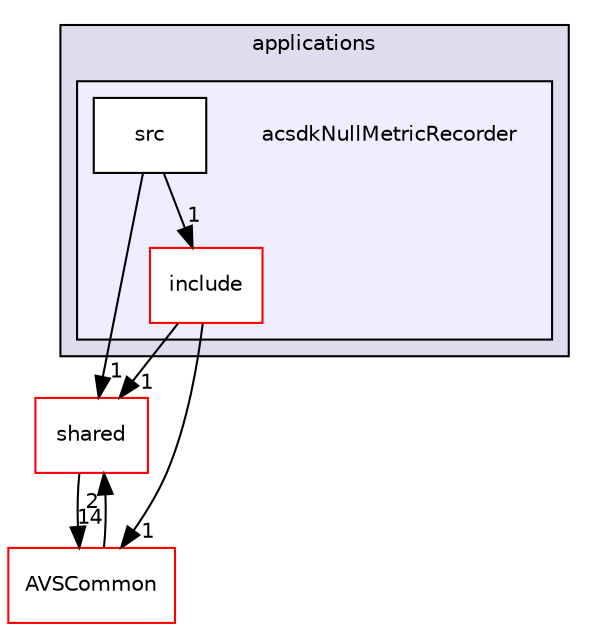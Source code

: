 digraph "/workplace/avs-device-sdk/applications/acsdkNullMetricRecorder" {
  compound=true
  node [ fontsize="10", fontname="Helvetica"];
  edge [ labelfontsize="10", labelfontname="Helvetica"];
  subgraph clusterdir_a6e4fee11f07c3b70486e88fe92cbbdc {
    graph [ bgcolor="#ddddee", pencolor="black", label="applications" fontname="Helvetica", fontsize="10", URL="dir_a6e4fee11f07c3b70486e88fe92cbbdc.html"]
  subgraph clusterdir_3173ae89296cd01bbdb6a501d675bdf6 {
    graph [ bgcolor="#eeeeff", pencolor="black", label="" URL="dir_3173ae89296cd01bbdb6a501d675bdf6.html"];
    dir_3173ae89296cd01bbdb6a501d675bdf6 [shape=plaintext label="acsdkNullMetricRecorder"];
    dir_18cde3defc913b08e80070a4832b1fd7 [shape=box label="include" color="red" fillcolor="white" style="filled" URL="dir_18cde3defc913b08e80070a4832b1fd7.html"];
    dir_3f170e4dba68fc83deda74dbb54e1ce1 [shape=box label="src" color="black" fillcolor="white" style="filled" URL="dir_3f170e4dba68fc83deda74dbb54e1ce1.html"];
  }
  }
  dir_9982052f7ce695d12571567315b2fafa [shape=box label="shared" fillcolor="white" style="filled" color="red" URL="dir_9982052f7ce695d12571567315b2fafa.html"];
  dir_13e65effb2bde530b17b3d5eefcd0266 [shape=box label="AVSCommon" fillcolor="white" style="filled" color="red" URL="dir_13e65effb2bde530b17b3d5eefcd0266.html"];
  dir_9982052f7ce695d12571567315b2fafa->dir_13e65effb2bde530b17b3d5eefcd0266 [headlabel="14", labeldistance=1.5 headhref="dir_000549_000017.html"];
  dir_3f170e4dba68fc83deda74dbb54e1ce1->dir_9982052f7ce695d12571567315b2fafa [headlabel="1", labeldistance=1.5 headhref="dir_000081_000549.html"];
  dir_3f170e4dba68fc83deda74dbb54e1ce1->dir_18cde3defc913b08e80070a4832b1fd7 [headlabel="1", labeldistance=1.5 headhref="dir_000081_000079.html"];
  dir_13e65effb2bde530b17b3d5eefcd0266->dir_9982052f7ce695d12571567315b2fafa [headlabel="2", labeldistance=1.5 headhref="dir_000017_000549.html"];
  dir_18cde3defc913b08e80070a4832b1fd7->dir_9982052f7ce695d12571567315b2fafa [headlabel="1", labeldistance=1.5 headhref="dir_000079_000549.html"];
  dir_18cde3defc913b08e80070a4832b1fd7->dir_13e65effb2bde530b17b3d5eefcd0266 [headlabel="1", labeldistance=1.5 headhref="dir_000079_000017.html"];
}
